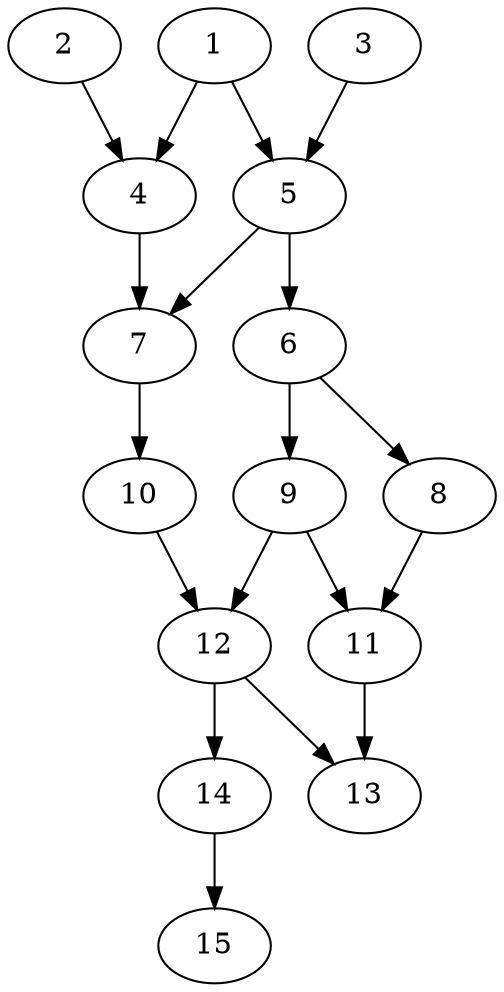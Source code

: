 // DAG automatically generated by daggen at Thu Oct  3 13:59:26 2019
// ./daggen --dot -n 15 --ccr 0.5 --fat 0.5 --regular 0.9 --density 0.6 --mindata 5242880 --maxdata 52428800 
digraph G {
  1 [size="97699840", alpha="0.14", expect_size="48849920"] 
  1 -> 4 [size ="48849920"]
  1 -> 5 [size ="48849920"]
  2 [size="100028416", alpha="0.09", expect_size="50014208"] 
  2 -> 4 [size ="50014208"]
  3 [size="66256896", alpha="0.04", expect_size="33128448"] 
  3 -> 5 [size ="33128448"]
  4 [size="58349568", alpha="0.19", expect_size="29174784"] 
  4 -> 7 [size ="29174784"]
  5 [size="56578048", alpha="0.13", expect_size="28289024"] 
  5 -> 6 [size ="28289024"]
  5 -> 7 [size ="28289024"]
  6 [size="21960704", alpha="0.09", expect_size="10980352"] 
  6 -> 8 [size ="10980352"]
  6 -> 9 [size ="10980352"]
  7 [size="83040256", alpha="0.04", expect_size="41520128"] 
  7 -> 10 [size ="41520128"]
  8 [size="27904000", alpha="0.04", expect_size="13952000"] 
  8 -> 11 [size ="13952000"]
  9 [size="104632320", alpha="0.08", expect_size="52316160"] 
  9 -> 11 [size ="52316160"]
  9 -> 12 [size ="52316160"]
  10 [size="69074944", alpha="0.16", expect_size="34537472"] 
  10 -> 12 [size ="34537472"]
  11 [size="94242816", alpha="0.19", expect_size="47121408"] 
  11 -> 13 [size ="47121408"]
  12 [size="66652160", alpha="0.13", expect_size="33326080"] 
  12 -> 13 [size ="33326080"]
  12 -> 14 [size ="33326080"]
  13 [size="16521216", alpha="0.08", expect_size="8260608"] 
  14 [size="34484224", alpha="0.13", expect_size="17242112"] 
  14 -> 15 [size ="17242112"]
  15 [size="30750720", alpha="0.15", expect_size="15375360"] 
}
